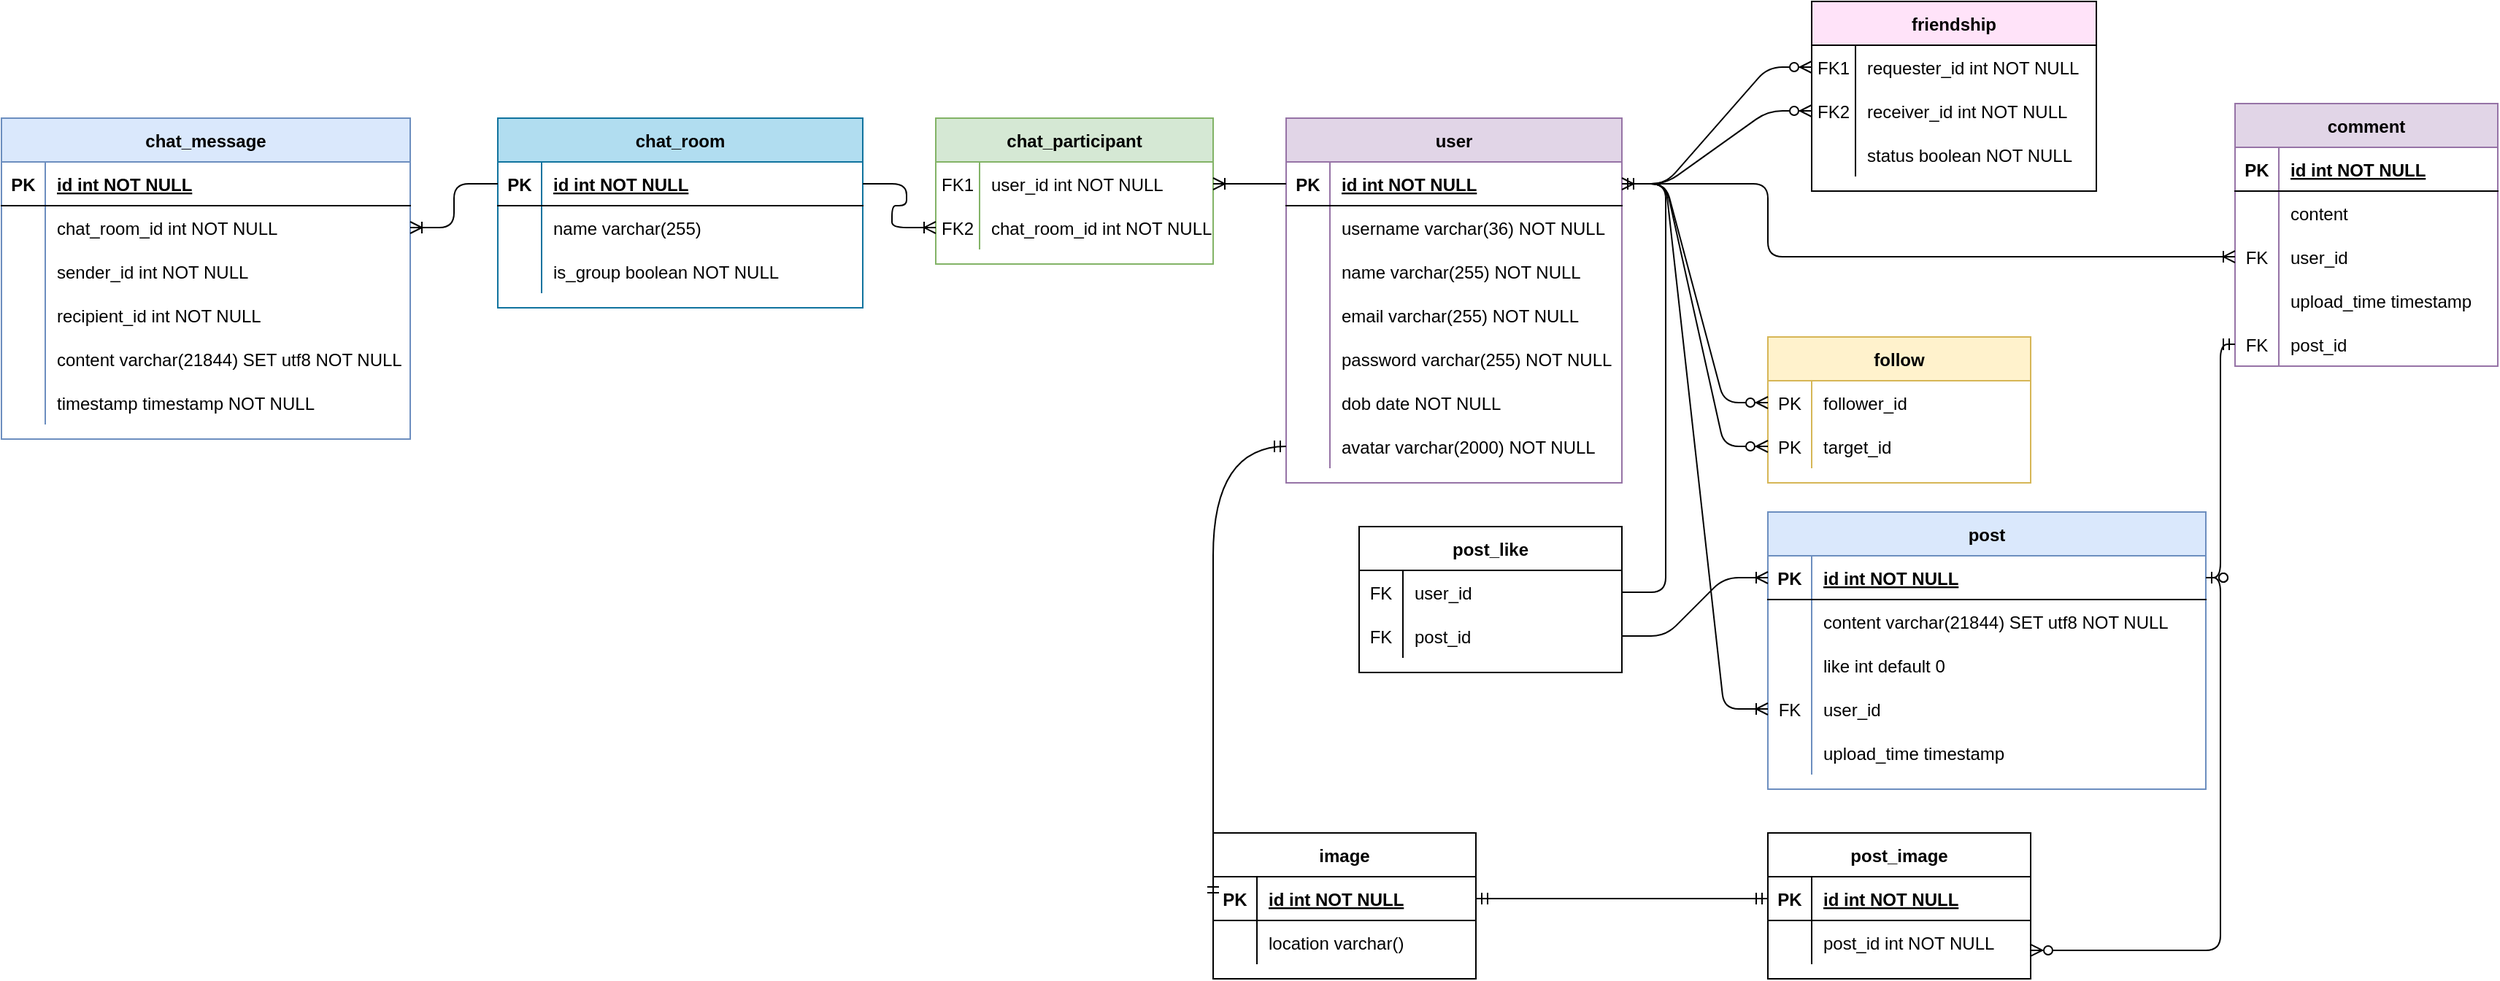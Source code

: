 <mxfile version="14.5.1" type="device"><diagram id="R2lEEEUBdFMjLlhIrx00" name="Page-1"><mxGraphModel dx="1551" dy="1151" grid="1" gridSize="10" guides="1" tooltips="1" connect="1" arrows="1" fold="1" page="1" pageScale="1" pageWidth="850" pageHeight="1100" background="#ffffff" math="0" shadow="0" extFonts="Permanent Marker^https://fonts.googleapis.com/css?family=Permanent+Marker"><root><mxCell id="0"/><mxCell id="1" parent="0"/><mxCell id="C-vyLk0tnHw3VtMMgP7b-2" value="chat_room" style="shape=table;startSize=30;container=1;collapsible=1;childLayout=tableLayout;fixedRows=1;rowLines=0;fontStyle=1;align=center;resizeLast=1;fillColor=#b1ddf0;strokeColor=#10739e;" parent="1" vertex="1"><mxGeometry x="440" y="120" width="250" height="130" as="geometry"/></mxCell><mxCell id="C-vyLk0tnHw3VtMMgP7b-3" value="" style="shape=partialRectangle;collapsible=0;dropTarget=0;pointerEvents=0;fillColor=none;points=[[0,0.5],[1,0.5]];portConstraint=eastwest;top=0;left=0;right=0;bottom=1;" parent="C-vyLk0tnHw3VtMMgP7b-2" vertex="1"><mxGeometry y="30" width="250" height="30" as="geometry"/></mxCell><mxCell id="C-vyLk0tnHw3VtMMgP7b-4" value="PK" style="shape=partialRectangle;overflow=hidden;connectable=0;fillColor=none;top=0;left=0;bottom=0;right=0;fontStyle=1;" parent="C-vyLk0tnHw3VtMMgP7b-3" vertex="1"><mxGeometry width="30" height="30" as="geometry"/></mxCell><mxCell id="C-vyLk0tnHw3VtMMgP7b-5" value="id int NOT NULL " style="shape=partialRectangle;overflow=hidden;connectable=0;fillColor=none;top=0;left=0;bottom=0;right=0;align=left;spacingLeft=6;fontStyle=5;" parent="C-vyLk0tnHw3VtMMgP7b-3" vertex="1"><mxGeometry x="30" width="220" height="30" as="geometry"/></mxCell><mxCell id="C-vyLk0tnHw3VtMMgP7b-6" value="" style="shape=partialRectangle;collapsible=0;dropTarget=0;pointerEvents=0;fillColor=none;points=[[0,0.5],[1,0.5]];portConstraint=eastwest;top=0;left=0;right=0;bottom=0;" parent="C-vyLk0tnHw3VtMMgP7b-2" vertex="1"><mxGeometry y="60" width="250" height="30" as="geometry"/></mxCell><mxCell id="C-vyLk0tnHw3VtMMgP7b-7" value="" style="shape=partialRectangle;overflow=hidden;connectable=0;fillColor=none;top=0;left=0;bottom=0;right=0;" parent="C-vyLk0tnHw3VtMMgP7b-6" vertex="1"><mxGeometry width="30" height="30" as="geometry"/></mxCell><mxCell id="C-vyLk0tnHw3VtMMgP7b-8" value="name varchar(255)" style="shape=partialRectangle;overflow=hidden;connectable=0;fillColor=none;top=0;left=0;bottom=0;right=0;align=left;spacingLeft=6;" parent="C-vyLk0tnHw3VtMMgP7b-6" vertex="1"><mxGeometry x="30" width="220" height="30" as="geometry"/></mxCell><mxCell id="C-vyLk0tnHw3VtMMgP7b-9" value="" style="shape=partialRectangle;collapsible=0;dropTarget=0;pointerEvents=0;fillColor=none;points=[[0,0.5],[1,0.5]];portConstraint=eastwest;top=0;left=0;right=0;bottom=0;" parent="C-vyLk0tnHw3VtMMgP7b-2" vertex="1"><mxGeometry y="90" width="250" height="30" as="geometry"/></mxCell><mxCell id="C-vyLk0tnHw3VtMMgP7b-10" value="" style="shape=partialRectangle;overflow=hidden;connectable=0;fillColor=none;top=0;left=0;bottom=0;right=0;" parent="C-vyLk0tnHw3VtMMgP7b-9" vertex="1"><mxGeometry width="30" height="30" as="geometry"/></mxCell><mxCell id="C-vyLk0tnHw3VtMMgP7b-11" value="is_group boolean NOT NULL" style="shape=partialRectangle;overflow=hidden;connectable=0;fillColor=none;top=0;left=0;bottom=0;right=0;align=left;spacingLeft=6;" parent="C-vyLk0tnHw3VtMMgP7b-9" vertex="1"><mxGeometry x="30" width="220" height="30" as="geometry"/></mxCell><mxCell id="C-vyLk0tnHw3VtMMgP7b-23" value="chat_message" style="shape=table;startSize=30;container=1;collapsible=1;childLayout=tableLayout;fixedRows=1;rowLines=0;fontStyle=1;align=center;resizeLast=1;fillColor=#dae8fc;strokeColor=#6c8ebf;" parent="1" vertex="1"><mxGeometry x="100" y="120" width="280" height="220" as="geometry"/></mxCell><mxCell id="C-vyLk0tnHw3VtMMgP7b-24" value="" style="shape=partialRectangle;collapsible=0;dropTarget=0;pointerEvents=0;fillColor=none;points=[[0,0.5],[1,0.5]];portConstraint=eastwest;top=0;left=0;right=0;bottom=1;" parent="C-vyLk0tnHw3VtMMgP7b-23" vertex="1"><mxGeometry y="30" width="280" height="30" as="geometry"/></mxCell><mxCell id="C-vyLk0tnHw3VtMMgP7b-25" value="PK" style="shape=partialRectangle;overflow=hidden;connectable=0;fillColor=none;top=0;left=0;bottom=0;right=0;fontStyle=1;" parent="C-vyLk0tnHw3VtMMgP7b-24" vertex="1"><mxGeometry width="30" height="30" as="geometry"/></mxCell><mxCell id="C-vyLk0tnHw3VtMMgP7b-26" value="id int NOT NULL " style="shape=partialRectangle;overflow=hidden;connectable=0;fillColor=none;top=0;left=0;bottom=0;right=0;align=left;spacingLeft=6;fontStyle=5;" parent="C-vyLk0tnHw3VtMMgP7b-24" vertex="1"><mxGeometry x="30" width="250" height="30" as="geometry"/></mxCell><mxCell id="C-vyLk0tnHw3VtMMgP7b-27" value="" style="shape=partialRectangle;collapsible=0;dropTarget=0;pointerEvents=0;fillColor=none;points=[[0,0.5],[1,0.5]];portConstraint=eastwest;top=0;left=0;right=0;bottom=0;" parent="C-vyLk0tnHw3VtMMgP7b-23" vertex="1"><mxGeometry y="60" width="280" height="30" as="geometry"/></mxCell><mxCell id="C-vyLk0tnHw3VtMMgP7b-28" value="" style="shape=partialRectangle;overflow=hidden;connectable=0;fillColor=none;top=0;left=0;bottom=0;right=0;" parent="C-vyLk0tnHw3VtMMgP7b-27" vertex="1"><mxGeometry width="30" height="30" as="geometry"/></mxCell><mxCell id="C-vyLk0tnHw3VtMMgP7b-29" value="chat_room_id int NOT NULL" style="shape=partialRectangle;overflow=hidden;connectable=0;fillColor=none;top=0;left=0;bottom=0;right=0;align=left;spacingLeft=6;" parent="C-vyLk0tnHw3VtMMgP7b-27" vertex="1"><mxGeometry x="30" width="250" height="30" as="geometry"/></mxCell><mxCell id="GnM3e8JWFjY0dVEwa9tI-35" value="" style="shape=partialRectangle;collapsible=0;dropTarget=0;pointerEvents=0;fillColor=none;points=[[0,0.5],[1,0.5]];portConstraint=eastwest;top=0;left=0;right=0;bottom=0;" parent="C-vyLk0tnHw3VtMMgP7b-23" vertex="1"><mxGeometry y="90" width="280" height="30" as="geometry"/></mxCell><mxCell id="GnM3e8JWFjY0dVEwa9tI-36" value="" style="shape=partialRectangle;overflow=hidden;connectable=0;fillColor=none;top=0;left=0;bottom=0;right=0;" parent="GnM3e8JWFjY0dVEwa9tI-35" vertex="1"><mxGeometry width="30" height="30" as="geometry"/></mxCell><mxCell id="GnM3e8JWFjY0dVEwa9tI-37" value="sender_id int NOT NULL" style="shape=partialRectangle;overflow=hidden;connectable=0;fillColor=none;top=0;left=0;bottom=0;right=0;align=left;spacingLeft=6;" parent="GnM3e8JWFjY0dVEwa9tI-35" vertex="1"><mxGeometry x="30" width="250" height="30" as="geometry"/></mxCell><mxCell id="GnM3e8JWFjY0dVEwa9tI-38" value="" style="shape=partialRectangle;collapsible=0;dropTarget=0;pointerEvents=0;fillColor=none;points=[[0,0.5],[1,0.5]];portConstraint=eastwest;top=0;left=0;right=0;bottom=0;" parent="C-vyLk0tnHw3VtMMgP7b-23" vertex="1"><mxGeometry y="120" width="280" height="30" as="geometry"/></mxCell><mxCell id="GnM3e8JWFjY0dVEwa9tI-39" value="" style="shape=partialRectangle;overflow=hidden;connectable=0;fillColor=none;top=0;left=0;bottom=0;right=0;" parent="GnM3e8JWFjY0dVEwa9tI-38" vertex="1"><mxGeometry width="30" height="30" as="geometry"/></mxCell><mxCell id="GnM3e8JWFjY0dVEwa9tI-40" value="recipient_id int NOT NULL" style="shape=partialRectangle;overflow=hidden;connectable=0;fillColor=none;top=0;left=0;bottom=0;right=0;align=left;spacingLeft=6;" parent="GnM3e8JWFjY0dVEwa9tI-38" vertex="1"><mxGeometry x="30" width="250" height="30" as="geometry"/></mxCell><mxCell id="GnM3e8JWFjY0dVEwa9tI-41" value="" style="shape=partialRectangle;collapsible=0;dropTarget=0;pointerEvents=0;fillColor=none;points=[[0,0.5],[1,0.5]];portConstraint=eastwest;top=0;left=0;right=0;bottom=0;" parent="C-vyLk0tnHw3VtMMgP7b-23" vertex="1"><mxGeometry y="150" width="280" height="30" as="geometry"/></mxCell><mxCell id="GnM3e8JWFjY0dVEwa9tI-42" value="" style="shape=partialRectangle;overflow=hidden;connectable=0;fillColor=none;top=0;left=0;bottom=0;right=0;" parent="GnM3e8JWFjY0dVEwa9tI-41" vertex="1"><mxGeometry width="30" height="30" as="geometry"/></mxCell><mxCell id="GnM3e8JWFjY0dVEwa9tI-43" value="content varchar(21844) SET utf8 NOT NULL" style="shape=partialRectangle;overflow=hidden;connectable=0;fillColor=none;top=0;left=0;bottom=0;right=0;align=left;spacingLeft=6;" parent="GnM3e8JWFjY0dVEwa9tI-41" vertex="1"><mxGeometry x="30" width="250" height="30" as="geometry"/></mxCell><mxCell id="GnM3e8JWFjY0dVEwa9tI-44" value="" style="shape=partialRectangle;collapsible=0;dropTarget=0;pointerEvents=0;fillColor=none;points=[[0,0.5],[1,0.5]];portConstraint=eastwest;top=0;left=0;right=0;bottom=0;" parent="C-vyLk0tnHw3VtMMgP7b-23" vertex="1"><mxGeometry y="180" width="280" height="30" as="geometry"/></mxCell><mxCell id="GnM3e8JWFjY0dVEwa9tI-45" value="" style="shape=partialRectangle;overflow=hidden;connectable=0;fillColor=none;top=0;left=0;bottom=0;right=0;" parent="GnM3e8JWFjY0dVEwa9tI-44" vertex="1"><mxGeometry width="30" height="30" as="geometry"/></mxCell><mxCell id="GnM3e8JWFjY0dVEwa9tI-46" value="timestamp timestamp NOT NULL" style="shape=partialRectangle;overflow=hidden;connectable=0;fillColor=none;top=0;left=0;bottom=0;right=0;align=left;spacingLeft=6;" parent="GnM3e8JWFjY0dVEwa9tI-44" vertex="1"><mxGeometry x="30" width="250" height="30" as="geometry"/></mxCell><mxCell id="GnM3e8JWFjY0dVEwa9tI-47" value="chat_participant" style="shape=table;startSize=30;container=1;collapsible=1;childLayout=tableLayout;fixedRows=1;rowLines=0;fontStyle=1;align=center;resizeLast=1;fillColor=#d5e8d4;strokeColor=#82b366;" parent="1" vertex="1"><mxGeometry x="740" y="120" width="190" height="100" as="geometry"/></mxCell><mxCell id="GnM3e8JWFjY0dVEwa9tI-54" value="" style="shape=partialRectangle;collapsible=0;dropTarget=0;pointerEvents=0;fillColor=none;top=0;left=0;bottom=0;right=0;points=[[0,0.5],[1,0.5]];portConstraint=eastwest;" parent="GnM3e8JWFjY0dVEwa9tI-47" vertex="1"><mxGeometry y="30" width="190" height="30" as="geometry"/></mxCell><mxCell id="GnM3e8JWFjY0dVEwa9tI-55" value="FK1" style="shape=partialRectangle;connectable=0;fillColor=none;top=0;left=0;bottom=0;right=0;editable=1;overflow=hidden;" parent="GnM3e8JWFjY0dVEwa9tI-54" vertex="1"><mxGeometry width="30" height="30" as="geometry"/></mxCell><mxCell id="GnM3e8JWFjY0dVEwa9tI-56" value="user_id int NOT NULL" style="shape=partialRectangle;connectable=0;fillColor=none;top=0;left=0;bottom=0;right=0;align=left;spacingLeft=6;overflow=hidden;" parent="GnM3e8JWFjY0dVEwa9tI-54" vertex="1"><mxGeometry x="30" width="160" height="30" as="geometry"/></mxCell><mxCell id="GnM3e8JWFjY0dVEwa9tI-57" value="" style="shape=partialRectangle;collapsible=0;dropTarget=0;pointerEvents=0;fillColor=none;top=0;left=0;bottom=0;right=0;points=[[0,0.5],[1,0.5]];portConstraint=eastwest;" parent="GnM3e8JWFjY0dVEwa9tI-47" vertex="1"><mxGeometry y="60" width="190" height="30" as="geometry"/></mxCell><mxCell id="GnM3e8JWFjY0dVEwa9tI-58" value="FK2" style="shape=partialRectangle;connectable=0;fillColor=none;top=0;left=0;bottom=0;right=0;editable=1;overflow=hidden;" parent="GnM3e8JWFjY0dVEwa9tI-57" vertex="1"><mxGeometry width="30" height="30" as="geometry"/></mxCell><mxCell id="GnM3e8JWFjY0dVEwa9tI-59" value="chat_room_id int NOT NULL" style="shape=partialRectangle;connectable=0;fillColor=none;top=0;left=0;bottom=0;right=0;align=left;spacingLeft=6;overflow=hidden;" parent="GnM3e8JWFjY0dVEwa9tI-57" vertex="1"><mxGeometry x="30" width="160" height="30" as="geometry"/></mxCell><mxCell id="GnM3e8JWFjY0dVEwa9tI-60" value="user" style="shape=table;startSize=30;container=1;collapsible=1;childLayout=tableLayout;fixedRows=1;rowLines=0;fontStyle=1;align=center;resizeLast=1;fillColor=#e1d5e7;strokeColor=#9673a6;" parent="1" vertex="1"><mxGeometry x="980" y="120" width="230" height="250" as="geometry"/></mxCell><mxCell id="GnM3e8JWFjY0dVEwa9tI-61" value="" style="shape=partialRectangle;collapsible=0;dropTarget=0;pointerEvents=0;fillColor=none;top=0;left=0;bottom=1;right=0;points=[[0,0.5],[1,0.5]];portConstraint=eastwest;" parent="GnM3e8JWFjY0dVEwa9tI-60" vertex="1"><mxGeometry y="30" width="230" height="30" as="geometry"/></mxCell><mxCell id="GnM3e8JWFjY0dVEwa9tI-62" value="PK" style="shape=partialRectangle;connectable=0;fillColor=none;top=0;left=0;bottom=0;right=0;fontStyle=1;overflow=hidden;" parent="GnM3e8JWFjY0dVEwa9tI-61" vertex="1"><mxGeometry width="30" height="30" as="geometry"/></mxCell><mxCell id="GnM3e8JWFjY0dVEwa9tI-63" value="id int NOT NULL" style="shape=partialRectangle;connectable=0;fillColor=none;top=0;left=0;bottom=0;right=0;align=left;spacingLeft=6;fontStyle=5;overflow=hidden;" parent="GnM3e8JWFjY0dVEwa9tI-61" vertex="1"><mxGeometry x="30" width="200" height="30" as="geometry"/></mxCell><mxCell id="GnM3e8JWFjY0dVEwa9tI-64" value="" style="shape=partialRectangle;collapsible=0;dropTarget=0;pointerEvents=0;fillColor=none;top=0;left=0;bottom=0;right=0;points=[[0,0.5],[1,0.5]];portConstraint=eastwest;" parent="GnM3e8JWFjY0dVEwa9tI-60" vertex="1"><mxGeometry y="60" width="230" height="30" as="geometry"/></mxCell><mxCell id="GnM3e8JWFjY0dVEwa9tI-65" value="" style="shape=partialRectangle;connectable=0;fillColor=none;top=0;left=0;bottom=0;right=0;editable=1;overflow=hidden;" parent="GnM3e8JWFjY0dVEwa9tI-64" vertex="1"><mxGeometry width="30" height="30" as="geometry"/></mxCell><mxCell id="GnM3e8JWFjY0dVEwa9tI-66" value="username varchar(36) NOT NULL" style="shape=partialRectangle;connectable=0;fillColor=none;top=0;left=0;bottom=0;right=0;align=left;spacingLeft=6;overflow=hidden;" parent="GnM3e8JWFjY0dVEwa9tI-64" vertex="1"><mxGeometry x="30" width="200" height="30" as="geometry"/></mxCell><mxCell id="GnM3e8JWFjY0dVEwa9tI-67" value="" style="shape=partialRectangle;collapsible=0;dropTarget=0;pointerEvents=0;fillColor=none;top=0;left=0;bottom=0;right=0;points=[[0,0.5],[1,0.5]];portConstraint=eastwest;" parent="GnM3e8JWFjY0dVEwa9tI-60" vertex="1"><mxGeometry y="90" width="230" height="30" as="geometry"/></mxCell><mxCell id="GnM3e8JWFjY0dVEwa9tI-68" value="" style="shape=partialRectangle;connectable=0;fillColor=none;top=0;left=0;bottom=0;right=0;editable=1;overflow=hidden;" parent="GnM3e8JWFjY0dVEwa9tI-67" vertex="1"><mxGeometry width="30" height="30" as="geometry"/></mxCell><mxCell id="GnM3e8JWFjY0dVEwa9tI-69" value="name varchar(255) NOT NULL" style="shape=partialRectangle;connectable=0;fillColor=none;top=0;left=0;bottom=0;right=0;align=left;spacingLeft=6;overflow=hidden;" parent="GnM3e8JWFjY0dVEwa9tI-67" vertex="1"><mxGeometry x="30" width="200" height="30" as="geometry"/></mxCell><mxCell id="GnM3e8JWFjY0dVEwa9tI-70" value="" style="shape=partialRectangle;collapsible=0;dropTarget=0;pointerEvents=0;fillColor=none;top=0;left=0;bottom=0;right=0;points=[[0,0.5],[1,0.5]];portConstraint=eastwest;" parent="GnM3e8JWFjY0dVEwa9tI-60" vertex="1"><mxGeometry y="120" width="230" height="30" as="geometry"/></mxCell><mxCell id="GnM3e8JWFjY0dVEwa9tI-71" value="" style="shape=partialRectangle;connectable=0;fillColor=none;top=0;left=0;bottom=0;right=0;editable=1;overflow=hidden;" parent="GnM3e8JWFjY0dVEwa9tI-70" vertex="1"><mxGeometry width="30" height="30" as="geometry"/></mxCell><mxCell id="GnM3e8JWFjY0dVEwa9tI-72" value="email varchar(255) NOT NULL" style="shape=partialRectangle;connectable=0;fillColor=none;top=0;left=0;bottom=0;right=0;align=left;spacingLeft=6;overflow=hidden;" parent="GnM3e8JWFjY0dVEwa9tI-70" vertex="1"><mxGeometry x="30" width="200" height="30" as="geometry"/></mxCell><mxCell id="GnM3e8JWFjY0dVEwa9tI-76" value="" style="shape=partialRectangle;collapsible=0;dropTarget=0;pointerEvents=0;fillColor=none;top=0;left=0;bottom=0;right=0;points=[[0,0.5],[1,0.5]];portConstraint=eastwest;" parent="GnM3e8JWFjY0dVEwa9tI-60" vertex="1"><mxGeometry y="150" width="230" height="30" as="geometry"/></mxCell><mxCell id="GnM3e8JWFjY0dVEwa9tI-77" value="" style="shape=partialRectangle;connectable=0;fillColor=none;top=0;left=0;bottom=0;right=0;editable=1;overflow=hidden;" parent="GnM3e8JWFjY0dVEwa9tI-76" vertex="1"><mxGeometry width="30" height="30" as="geometry"/></mxCell><mxCell id="GnM3e8JWFjY0dVEwa9tI-78" value="password varchar(255) NOT NULL" style="shape=partialRectangle;connectable=0;fillColor=none;top=0;left=0;bottom=0;right=0;align=left;spacingLeft=6;overflow=hidden;" parent="GnM3e8JWFjY0dVEwa9tI-76" vertex="1"><mxGeometry x="30" width="200" height="30" as="geometry"/></mxCell><mxCell id="GnM3e8JWFjY0dVEwa9tI-79" value="" style="shape=partialRectangle;collapsible=0;dropTarget=0;pointerEvents=0;fillColor=none;top=0;left=0;bottom=0;right=0;points=[[0,0.5],[1,0.5]];portConstraint=eastwest;" parent="GnM3e8JWFjY0dVEwa9tI-60" vertex="1"><mxGeometry y="180" width="230" height="30" as="geometry"/></mxCell><mxCell id="GnM3e8JWFjY0dVEwa9tI-80" value="" style="shape=partialRectangle;connectable=0;fillColor=none;top=0;left=0;bottom=0;right=0;editable=1;overflow=hidden;" parent="GnM3e8JWFjY0dVEwa9tI-79" vertex="1"><mxGeometry width="30" height="30" as="geometry"/></mxCell><mxCell id="GnM3e8JWFjY0dVEwa9tI-81" value="dob date NOT NULL" style="shape=partialRectangle;connectable=0;fillColor=none;top=0;left=0;bottom=0;right=0;align=left;spacingLeft=6;overflow=hidden;" parent="GnM3e8JWFjY0dVEwa9tI-79" vertex="1"><mxGeometry x="30" width="200" height="30" as="geometry"/></mxCell><mxCell id="GnM3e8JWFjY0dVEwa9tI-82" value="" style="shape=partialRectangle;collapsible=0;dropTarget=0;pointerEvents=0;fillColor=none;top=0;left=0;bottom=0;right=0;points=[[0,0.5],[1,0.5]];portConstraint=eastwest;" parent="GnM3e8JWFjY0dVEwa9tI-60" vertex="1"><mxGeometry y="210" width="230" height="30" as="geometry"/></mxCell><mxCell id="GnM3e8JWFjY0dVEwa9tI-83" value="" style="shape=partialRectangle;connectable=0;fillColor=none;top=0;left=0;bottom=0;right=0;editable=1;overflow=hidden;" parent="GnM3e8JWFjY0dVEwa9tI-82" vertex="1"><mxGeometry width="30" height="30" as="geometry"/></mxCell><mxCell id="GnM3e8JWFjY0dVEwa9tI-84" value="avatar varchar(2000) NOT NULL" style="shape=partialRectangle;connectable=0;fillColor=none;top=0;left=0;bottom=0;right=0;align=left;spacingLeft=6;overflow=hidden;" parent="GnM3e8JWFjY0dVEwa9tI-82" vertex="1"><mxGeometry x="30" width="200" height="30" as="geometry"/></mxCell><mxCell id="GnM3e8JWFjY0dVEwa9tI-73" value="" style="edgeStyle=entityRelationEdgeStyle;fontSize=12;html=1;endArrow=ERoneToMany;entryX=0;entryY=0.5;entryDx=0;entryDy=0;exitX=1;exitY=0.5;exitDx=0;exitDy=0;" parent="1" source="C-vyLk0tnHw3VtMMgP7b-3" target="GnM3e8JWFjY0dVEwa9tI-57" edge="1"><mxGeometry width="100" height="100" relative="1" as="geometry"><mxPoint x="540" y="460" as="sourcePoint"/><mxPoint x="640" y="360" as="targetPoint"/></mxGeometry></mxCell><mxCell id="GnM3e8JWFjY0dVEwa9tI-74" value="" style="edgeStyle=entityRelationEdgeStyle;fontSize=12;html=1;endArrow=ERoneToMany;entryX=1;entryY=0.5;entryDx=0;entryDy=0;exitX=0;exitY=0.5;exitDx=0;exitDy=0;" parent="1" source="GnM3e8JWFjY0dVEwa9tI-61" target="GnM3e8JWFjY0dVEwa9tI-54" edge="1"><mxGeometry width="100" height="100" relative="1" as="geometry"><mxPoint x="770" y="470" as="sourcePoint"/><mxPoint x="870" y="370" as="targetPoint"/></mxGeometry></mxCell><mxCell id="GnM3e8JWFjY0dVEwa9tI-75" value="" style="edgeStyle=entityRelationEdgeStyle;fontSize=12;html=1;endArrow=ERoneToMany;entryX=1;entryY=0.5;entryDx=0;entryDy=0;exitX=0;exitY=0.5;exitDx=0;exitDy=0;" parent="1" source="C-vyLk0tnHw3VtMMgP7b-3" target="C-vyLk0tnHw3VtMMgP7b-27" edge="1"><mxGeometry width="100" height="100" relative="1" as="geometry"><mxPoint x="540" y="460" as="sourcePoint"/><mxPoint x="450" y="310" as="targetPoint"/></mxGeometry></mxCell><mxCell id="GnM3e8JWFjY0dVEwa9tI-85" value="friendship" style="shape=table;startSize=30;container=1;collapsible=1;childLayout=tableLayout;fixedRows=1;rowLines=0;fontStyle=1;align=center;resizeLast=1;fillColor=#FFE3F9;" parent="1" vertex="1"><mxGeometry x="1340" y="40" width="195" height="130" as="geometry"/></mxCell><mxCell id="GnM3e8JWFjY0dVEwa9tI-89" value="" style="shape=partialRectangle;collapsible=0;dropTarget=0;pointerEvents=0;fillColor=none;top=0;left=0;bottom=0;right=0;points=[[0,0.5],[1,0.5]];portConstraint=eastwest;" parent="GnM3e8JWFjY0dVEwa9tI-85" vertex="1"><mxGeometry y="30" width="195" height="30" as="geometry"/></mxCell><mxCell id="GnM3e8JWFjY0dVEwa9tI-90" value="FK1" style="shape=partialRectangle;connectable=0;fillColor=none;top=0;left=0;bottom=0;right=0;editable=1;overflow=hidden;" parent="GnM3e8JWFjY0dVEwa9tI-89" vertex="1"><mxGeometry width="30" height="30" as="geometry"/></mxCell><mxCell id="GnM3e8JWFjY0dVEwa9tI-91" value="requester_id int NOT NULL" style="shape=partialRectangle;connectable=0;fillColor=none;top=0;left=0;bottom=0;right=0;align=left;spacingLeft=6;overflow=hidden;" parent="GnM3e8JWFjY0dVEwa9tI-89" vertex="1"><mxGeometry x="30" width="165" height="30" as="geometry"/></mxCell><mxCell id="GnM3e8JWFjY0dVEwa9tI-92" value="" style="shape=partialRectangle;collapsible=0;dropTarget=0;pointerEvents=0;fillColor=none;top=0;left=0;bottom=0;right=0;points=[[0,0.5],[1,0.5]];portConstraint=eastwest;" parent="GnM3e8JWFjY0dVEwa9tI-85" vertex="1"><mxGeometry y="60" width="195" height="30" as="geometry"/></mxCell><mxCell id="GnM3e8JWFjY0dVEwa9tI-93" value="FK2" style="shape=partialRectangle;connectable=0;fillColor=none;top=0;left=0;bottom=0;right=0;editable=1;overflow=hidden;" parent="GnM3e8JWFjY0dVEwa9tI-92" vertex="1"><mxGeometry width="30" height="30" as="geometry"/></mxCell><mxCell id="GnM3e8JWFjY0dVEwa9tI-94" value="receiver_id int NOT NULL" style="shape=partialRectangle;connectable=0;fillColor=none;top=0;left=0;bottom=0;right=0;align=left;spacingLeft=6;overflow=hidden;" parent="GnM3e8JWFjY0dVEwa9tI-92" vertex="1"><mxGeometry x="30" width="165" height="30" as="geometry"/></mxCell><mxCell id="GnM3e8JWFjY0dVEwa9tI-95" value="" style="shape=partialRectangle;collapsible=0;dropTarget=0;pointerEvents=0;fillColor=none;top=0;left=0;bottom=0;right=0;points=[[0,0.5],[1,0.5]];portConstraint=eastwest;" parent="GnM3e8JWFjY0dVEwa9tI-85" vertex="1"><mxGeometry y="90" width="195" height="30" as="geometry"/></mxCell><mxCell id="GnM3e8JWFjY0dVEwa9tI-96" value="" style="shape=partialRectangle;connectable=0;fillColor=none;top=0;left=0;bottom=0;right=0;editable=1;overflow=hidden;" parent="GnM3e8JWFjY0dVEwa9tI-95" vertex="1"><mxGeometry width="30" height="30" as="geometry"/></mxCell><mxCell id="GnM3e8JWFjY0dVEwa9tI-97" value="status boolean NOT NULL" style="shape=partialRectangle;connectable=0;fillColor=none;top=0;left=0;bottom=0;right=0;align=left;spacingLeft=6;overflow=hidden;" parent="GnM3e8JWFjY0dVEwa9tI-95" vertex="1"><mxGeometry x="30" width="165" height="30" as="geometry"/></mxCell><mxCell id="GnM3e8JWFjY0dVEwa9tI-98" value="" style="edgeStyle=entityRelationEdgeStyle;fontSize=12;html=1;endArrow=ERzeroToMany;startArrow=ERmandOne;exitX=1;exitY=0.5;exitDx=0;exitDy=0;entryX=0;entryY=0.5;entryDx=0;entryDy=0;" parent="1" source="GnM3e8JWFjY0dVEwa9tI-61" target="GnM3e8JWFjY0dVEwa9tI-89" edge="1"><mxGeometry width="100" height="100" relative="1" as="geometry"><mxPoint x="930" y="460" as="sourcePoint"/><mxPoint x="1030" y="360" as="targetPoint"/></mxGeometry></mxCell><mxCell id="GnM3e8JWFjY0dVEwa9tI-99" value="" style="edgeStyle=entityRelationEdgeStyle;fontSize=12;html=1;endArrow=ERzeroToMany;startArrow=ERmandOne;exitX=1;exitY=0.5;exitDx=0;exitDy=0;entryX=0;entryY=0.5;entryDx=0;entryDy=0;" parent="1" source="GnM3e8JWFjY0dVEwa9tI-61" target="GnM3e8JWFjY0dVEwa9tI-92" edge="1"><mxGeometry width="100" height="100" relative="1" as="geometry"><mxPoint x="1240" y="175" as="sourcePoint"/><mxPoint x="1330" y="175" as="targetPoint"/></mxGeometry></mxCell><mxCell id="GnM3e8JWFjY0dVEwa9tI-100" value="post" style="shape=table;startSize=30;container=1;collapsible=1;childLayout=tableLayout;fixedRows=1;rowLines=0;fontStyle=1;align=center;resizeLast=1;fillColor=#dae8fc;strokeColor=#6c8ebf;" parent="1" vertex="1"><mxGeometry x="1310" y="390" width="300" height="190" as="geometry"/></mxCell><mxCell id="GnM3e8JWFjY0dVEwa9tI-101" value="" style="shape=partialRectangle;collapsible=0;dropTarget=0;pointerEvents=0;fillColor=none;top=0;left=0;bottom=1;right=0;points=[[0,0.5],[1,0.5]];portConstraint=eastwest;" parent="GnM3e8JWFjY0dVEwa9tI-100" vertex="1"><mxGeometry y="30" width="300" height="30" as="geometry"/></mxCell><mxCell id="GnM3e8JWFjY0dVEwa9tI-102" value="PK" style="shape=partialRectangle;connectable=0;fillColor=none;top=0;left=0;bottom=0;right=0;fontStyle=1;overflow=hidden;" parent="GnM3e8JWFjY0dVEwa9tI-101" vertex="1"><mxGeometry width="30" height="30" as="geometry"/></mxCell><mxCell id="GnM3e8JWFjY0dVEwa9tI-103" value="id int NOT NULL" style="shape=partialRectangle;connectable=0;fillColor=none;top=0;left=0;bottom=0;right=0;align=left;spacingLeft=6;fontStyle=5;overflow=hidden;" parent="GnM3e8JWFjY0dVEwa9tI-101" vertex="1"><mxGeometry x="30" width="270" height="30" as="geometry"/></mxCell><mxCell id="GnM3e8JWFjY0dVEwa9tI-104" value="" style="shape=partialRectangle;collapsible=0;dropTarget=0;pointerEvents=0;fillColor=none;top=0;left=0;bottom=0;right=0;points=[[0,0.5],[1,0.5]];portConstraint=eastwest;" parent="GnM3e8JWFjY0dVEwa9tI-100" vertex="1"><mxGeometry y="60" width="300" height="30" as="geometry"/></mxCell><mxCell id="GnM3e8JWFjY0dVEwa9tI-105" value="" style="shape=partialRectangle;connectable=0;fillColor=none;top=0;left=0;bottom=0;right=0;editable=1;overflow=hidden;" parent="GnM3e8JWFjY0dVEwa9tI-104" vertex="1"><mxGeometry width="30" height="30" as="geometry"/></mxCell><mxCell id="GnM3e8JWFjY0dVEwa9tI-106" value="content varchar(21844) SET utf8 NOT NULL" style="shape=partialRectangle;connectable=0;fillColor=none;top=0;left=0;bottom=0;right=0;align=left;spacingLeft=6;overflow=hidden;" parent="GnM3e8JWFjY0dVEwa9tI-104" vertex="1"><mxGeometry x="30" width="270" height="30" as="geometry"/></mxCell><mxCell id="GnM3e8JWFjY0dVEwa9tI-107" value="" style="shape=partialRectangle;collapsible=0;dropTarget=0;pointerEvents=0;fillColor=none;top=0;left=0;bottom=0;right=0;points=[[0,0.5],[1,0.5]];portConstraint=eastwest;" parent="GnM3e8JWFjY0dVEwa9tI-100" vertex="1"><mxGeometry y="90" width="300" height="30" as="geometry"/></mxCell><mxCell id="GnM3e8JWFjY0dVEwa9tI-108" value="" style="shape=partialRectangle;connectable=0;fillColor=none;top=0;left=0;bottom=0;right=0;editable=1;overflow=hidden;" parent="GnM3e8JWFjY0dVEwa9tI-107" vertex="1"><mxGeometry width="30" height="30" as="geometry"/></mxCell><mxCell id="GnM3e8JWFjY0dVEwa9tI-109" value="like int default 0" style="shape=partialRectangle;connectable=0;fillColor=none;top=0;left=0;bottom=0;right=0;align=left;spacingLeft=6;overflow=hidden;" parent="GnM3e8JWFjY0dVEwa9tI-107" vertex="1"><mxGeometry x="30" width="270" height="30" as="geometry"/></mxCell><mxCell id="GnM3e8JWFjY0dVEwa9tI-110" value="" style="shape=partialRectangle;collapsible=0;dropTarget=0;pointerEvents=0;fillColor=none;top=0;left=0;bottom=0;right=0;points=[[0,0.5],[1,0.5]];portConstraint=eastwest;" parent="GnM3e8JWFjY0dVEwa9tI-100" vertex="1"><mxGeometry y="120" width="300" height="30" as="geometry"/></mxCell><mxCell id="GnM3e8JWFjY0dVEwa9tI-111" value="FK" style="shape=partialRectangle;connectable=0;fillColor=none;top=0;left=0;bottom=0;right=0;editable=1;overflow=hidden;" parent="GnM3e8JWFjY0dVEwa9tI-110" vertex="1"><mxGeometry width="30" height="30" as="geometry"/></mxCell><mxCell id="GnM3e8JWFjY0dVEwa9tI-112" value="user_id" style="shape=partialRectangle;connectable=0;fillColor=none;top=0;left=0;bottom=0;right=0;align=left;spacingLeft=6;overflow=hidden;" parent="GnM3e8JWFjY0dVEwa9tI-110" vertex="1"><mxGeometry x="30" width="270" height="30" as="geometry"/></mxCell><mxCell id="GnM3e8JWFjY0dVEwa9tI-113" value="" style="shape=partialRectangle;collapsible=0;dropTarget=0;pointerEvents=0;fillColor=none;top=0;left=0;bottom=0;right=0;points=[[0,0.5],[1,0.5]];portConstraint=eastwest;" parent="GnM3e8JWFjY0dVEwa9tI-100" vertex="1"><mxGeometry y="150" width="300" height="30" as="geometry"/></mxCell><mxCell id="GnM3e8JWFjY0dVEwa9tI-114" value="" style="shape=partialRectangle;connectable=0;fillColor=none;top=0;left=0;bottom=0;right=0;editable=1;overflow=hidden;" parent="GnM3e8JWFjY0dVEwa9tI-113" vertex="1"><mxGeometry width="30" height="30" as="geometry"/></mxCell><mxCell id="GnM3e8JWFjY0dVEwa9tI-115" value="upload_time timestamp" style="shape=partialRectangle;connectable=0;fillColor=none;top=0;left=0;bottom=0;right=0;align=left;spacingLeft=6;overflow=hidden;" parent="GnM3e8JWFjY0dVEwa9tI-113" vertex="1"><mxGeometry x="30" width="270" height="30" as="geometry"/></mxCell><mxCell id="GnM3e8JWFjY0dVEwa9tI-116" value="" style="edgeStyle=entityRelationEdgeStyle;fontSize=12;html=1;endArrow=ERoneToMany;entryX=0;entryY=0.5;entryDx=0;entryDy=0;exitX=1;exitY=0.5;exitDx=0;exitDy=0;" parent="1" source="GnM3e8JWFjY0dVEwa9tI-61" target="GnM3e8JWFjY0dVEwa9tI-110" edge="1"><mxGeometry width="100" height="100" relative="1" as="geometry"><mxPoint x="1180" y="540" as="sourcePoint"/><mxPoint x="1280" y="350" as="targetPoint"/></mxGeometry></mxCell><mxCell id="EJQp_yImW4OsbXq6M1MY-1" value="follow" style="shape=table;startSize=30;container=1;collapsible=1;childLayout=tableLayout;fixedRows=1;rowLines=0;fontStyle=1;align=center;resizeLast=1;fillColor=#fff2cc;strokeColor=#d6b656;" parent="1" vertex="1"><mxGeometry x="1310" y="270" width="180" height="100" as="geometry"/></mxCell><mxCell id="EJQp_yImW4OsbXq6M1MY-5" value="" style="shape=partialRectangle;collapsible=0;dropTarget=0;pointerEvents=0;fillColor=none;top=0;left=0;bottom=0;right=0;points=[[0,0.5],[1,0.5]];portConstraint=eastwest;" parent="EJQp_yImW4OsbXq6M1MY-1" vertex="1"><mxGeometry y="30" width="180" height="30" as="geometry"/></mxCell><mxCell id="EJQp_yImW4OsbXq6M1MY-6" value="PK" style="shape=partialRectangle;connectable=0;fillColor=none;top=0;left=0;bottom=0;right=0;editable=1;overflow=hidden;" parent="EJQp_yImW4OsbXq6M1MY-5" vertex="1"><mxGeometry width="30" height="30" as="geometry"/></mxCell><mxCell id="EJQp_yImW4OsbXq6M1MY-7" value="follower_id" style="shape=partialRectangle;connectable=0;fillColor=none;top=0;left=0;bottom=0;right=0;align=left;spacingLeft=6;overflow=hidden;" parent="EJQp_yImW4OsbXq6M1MY-5" vertex="1"><mxGeometry x="30" width="150" height="30" as="geometry"/></mxCell><mxCell id="EJQp_yImW4OsbXq6M1MY-8" value="" style="shape=partialRectangle;collapsible=0;dropTarget=0;pointerEvents=0;fillColor=none;top=0;left=0;bottom=0;right=0;points=[[0,0.5],[1,0.5]];portConstraint=eastwest;" parent="EJQp_yImW4OsbXq6M1MY-1" vertex="1"><mxGeometry y="60" width="180" height="30" as="geometry"/></mxCell><mxCell id="EJQp_yImW4OsbXq6M1MY-9" value="PK" style="shape=partialRectangle;connectable=0;fillColor=none;top=0;left=0;bottom=0;right=0;editable=1;overflow=hidden;" parent="EJQp_yImW4OsbXq6M1MY-8" vertex="1"><mxGeometry width="30" height="30" as="geometry"/></mxCell><mxCell id="EJQp_yImW4OsbXq6M1MY-10" value="target_id" style="shape=partialRectangle;connectable=0;fillColor=none;top=0;left=0;bottom=0;right=0;align=left;spacingLeft=6;overflow=hidden;" parent="EJQp_yImW4OsbXq6M1MY-8" vertex="1"><mxGeometry x="30" width="150" height="30" as="geometry"/></mxCell><mxCell id="kd9Tm12rCJ6_CZlmImA1-1" value="" style="edgeStyle=entityRelationEdgeStyle;fontSize=12;html=1;endArrow=ERzeroToMany;startArrow=ERmandOne;exitX=1;exitY=0.5;exitDx=0;exitDy=0;entryX=0;entryY=0.5;entryDx=0;entryDy=0;" parent="1" source="GnM3e8JWFjY0dVEwa9tI-61" target="EJQp_yImW4OsbXq6M1MY-5" edge="1"><mxGeometry width="100" height="100" relative="1" as="geometry"><mxPoint x="1080" y="590" as="sourcePoint"/><mxPoint x="1180" y="490" as="targetPoint"/></mxGeometry></mxCell><mxCell id="kd9Tm12rCJ6_CZlmImA1-2" value="" style="edgeStyle=entityRelationEdgeStyle;fontSize=12;html=1;endArrow=ERzeroToMany;startArrow=ERmandOne;exitX=1;exitY=0.5;exitDx=0;exitDy=0;entryX=0;entryY=0.5;entryDx=0;entryDy=0;" parent="1" source="GnM3e8JWFjY0dVEwa9tI-61" target="EJQp_yImW4OsbXq6M1MY-8" edge="1"><mxGeometry width="100" height="100" relative="1" as="geometry"><mxPoint x="1220" y="175" as="sourcePoint"/><mxPoint x="1320" y="325" as="targetPoint"/></mxGeometry></mxCell><mxCell id="yBaDVQD8msdPJ3Qh7TQ9-1" value="post_image" style="shape=table;startSize=30;container=1;collapsible=1;childLayout=tableLayout;fixedRows=1;rowLines=0;fontStyle=1;align=center;resizeLast=1;" parent="1" vertex="1"><mxGeometry x="1310" y="610" width="180" height="100" as="geometry"/></mxCell><mxCell id="yBaDVQD8msdPJ3Qh7TQ9-2" value="" style="shape=partialRectangle;collapsible=0;dropTarget=0;pointerEvents=0;fillColor=none;top=0;left=0;bottom=1;right=0;points=[[0,0.5],[1,0.5]];portConstraint=eastwest;" parent="yBaDVQD8msdPJ3Qh7TQ9-1" vertex="1"><mxGeometry y="30" width="180" height="30" as="geometry"/></mxCell><mxCell id="yBaDVQD8msdPJ3Qh7TQ9-3" value="PK" style="shape=partialRectangle;connectable=0;fillColor=none;top=0;left=0;bottom=0;right=0;fontStyle=1;overflow=hidden;" parent="yBaDVQD8msdPJ3Qh7TQ9-2" vertex="1"><mxGeometry width="30" height="30" as="geometry"/></mxCell><mxCell id="yBaDVQD8msdPJ3Qh7TQ9-4" value="id int NOT NULL" style="shape=partialRectangle;connectable=0;fillColor=none;top=0;left=0;bottom=0;right=0;align=left;spacingLeft=6;fontStyle=5;overflow=hidden;" parent="yBaDVQD8msdPJ3Qh7TQ9-2" vertex="1"><mxGeometry x="30" width="150" height="30" as="geometry"/></mxCell><mxCell id="yBaDVQD8msdPJ3Qh7TQ9-5" value="" style="shape=partialRectangle;collapsible=0;dropTarget=0;pointerEvents=0;fillColor=none;top=0;left=0;bottom=0;right=0;points=[[0,0.5],[1,0.5]];portConstraint=eastwest;" parent="yBaDVQD8msdPJ3Qh7TQ9-1" vertex="1"><mxGeometry y="60" width="180" height="30" as="geometry"/></mxCell><mxCell id="yBaDVQD8msdPJ3Qh7TQ9-6" value="" style="shape=partialRectangle;connectable=0;fillColor=none;top=0;left=0;bottom=0;right=0;editable=1;overflow=hidden;" parent="yBaDVQD8msdPJ3Qh7TQ9-5" vertex="1"><mxGeometry width="30" height="30" as="geometry"/></mxCell><mxCell id="yBaDVQD8msdPJ3Qh7TQ9-7" value="post_id int NOT NULL" style="shape=partialRectangle;connectable=0;fillColor=none;top=0;left=0;bottom=0;right=0;align=left;spacingLeft=6;overflow=hidden;" parent="yBaDVQD8msdPJ3Qh7TQ9-5" vertex="1"><mxGeometry x="30" width="150" height="30" as="geometry"/></mxCell><mxCell id="yBaDVQD8msdPJ3Qh7TQ9-14" value="image" style="shape=table;startSize=30;container=1;collapsible=1;childLayout=tableLayout;fixedRows=1;rowLines=0;fontStyle=1;align=center;resizeLast=1;" parent="1" vertex="1"><mxGeometry x="930" y="610" width="180" height="100" as="geometry"/></mxCell><mxCell id="yBaDVQD8msdPJ3Qh7TQ9-15" value="" style="shape=partialRectangle;collapsible=0;dropTarget=0;pointerEvents=0;fillColor=none;top=0;left=0;bottom=1;right=0;points=[[0,0.5],[1,0.5]];portConstraint=eastwest;" parent="yBaDVQD8msdPJ3Qh7TQ9-14" vertex="1"><mxGeometry y="30" width="180" height="30" as="geometry"/></mxCell><mxCell id="yBaDVQD8msdPJ3Qh7TQ9-16" value="PK" style="shape=partialRectangle;connectable=0;fillColor=none;top=0;left=0;bottom=0;right=0;fontStyle=1;overflow=hidden;" parent="yBaDVQD8msdPJ3Qh7TQ9-15" vertex="1"><mxGeometry width="30" height="30" as="geometry"/></mxCell><mxCell id="yBaDVQD8msdPJ3Qh7TQ9-17" value="id int NOT NULL" style="shape=partialRectangle;connectable=0;fillColor=none;top=0;left=0;bottom=0;right=0;align=left;spacingLeft=6;fontStyle=5;overflow=hidden;" parent="yBaDVQD8msdPJ3Qh7TQ9-15" vertex="1"><mxGeometry x="30" width="150" height="30" as="geometry"/></mxCell><mxCell id="yBaDVQD8msdPJ3Qh7TQ9-18" value="" style="shape=partialRectangle;collapsible=0;dropTarget=0;pointerEvents=0;fillColor=none;top=0;left=0;bottom=0;right=0;points=[[0,0.5],[1,0.5]];portConstraint=eastwest;" parent="yBaDVQD8msdPJ3Qh7TQ9-14" vertex="1"><mxGeometry y="60" width="180" height="30" as="geometry"/></mxCell><mxCell id="yBaDVQD8msdPJ3Qh7TQ9-19" value="" style="shape=partialRectangle;connectable=0;fillColor=none;top=0;left=0;bottom=0;right=0;editable=1;overflow=hidden;" parent="yBaDVQD8msdPJ3Qh7TQ9-18" vertex="1"><mxGeometry width="30" height="30" as="geometry"/></mxCell><mxCell id="yBaDVQD8msdPJ3Qh7TQ9-20" value="location varchar()" style="shape=partialRectangle;connectable=0;fillColor=none;top=0;left=0;bottom=0;right=0;align=left;spacingLeft=6;overflow=hidden;" parent="yBaDVQD8msdPJ3Qh7TQ9-18" vertex="1"><mxGeometry x="30" width="150" height="30" as="geometry"/></mxCell><mxCell id="yBaDVQD8msdPJ3Qh7TQ9-27" value="" style="edgeStyle=orthogonalEdgeStyle;fontSize=12;html=1;endArrow=ERmandOne;startArrow=ERmandOne;entryX=0;entryY=0.5;entryDx=0;entryDy=0;exitX=0;exitY=0.5;exitDx=0;exitDy=0;targetPerimeterSpacing=0;sketch=0;curved=1;" parent="1" source="GnM3e8JWFjY0dVEwa9tI-82" target="yBaDVQD8msdPJ3Qh7TQ9-15" edge="1"><mxGeometry width="100" height="100" relative="1" as="geometry"><mxPoint x="870" y="370" as="sourcePoint"/><mxPoint x="880" y="555" as="targetPoint"/><Array as="points"><mxPoint x="930" y="345"/><mxPoint x="930" y="495"/></Array></mxGeometry></mxCell><mxCell id="yBaDVQD8msdPJ3Qh7TQ9-29" value="" style="edgeStyle=entityRelationEdgeStyle;fontSize=12;html=1;endArrow=ERmandOne;startArrow=ERmandOne;exitX=1;exitY=0.5;exitDx=0;exitDy=0;entryX=0;entryY=0.5;entryDx=0;entryDy=0;" parent="1" source="yBaDVQD8msdPJ3Qh7TQ9-15" target="yBaDVQD8msdPJ3Qh7TQ9-2" edge="1"><mxGeometry width="100" height="100" relative="1" as="geometry"><mxPoint x="1200" y="460" as="sourcePoint"/><mxPoint x="1300" y="360" as="targetPoint"/></mxGeometry></mxCell><mxCell id="yBaDVQD8msdPJ3Qh7TQ9-30" value="" style="edgeStyle=orthogonalEdgeStyle;fontSize=12;html=1;endArrow=ERzeroToMany;startArrow=ERzeroToOne;exitX=1;exitY=0.5;exitDx=0;exitDy=0;entryX=1;entryY=0.683;entryDx=0;entryDy=0;entryPerimeter=0;" parent="1" source="GnM3e8JWFjY0dVEwa9tI-101" target="yBaDVQD8msdPJ3Qh7TQ9-5" edge="1"><mxGeometry width="100" height="100" relative="1" as="geometry"><mxPoint x="1530" y="690" as="sourcePoint"/><mxPoint x="1580" y="610" as="targetPoint"/></mxGeometry></mxCell><mxCell id="iOet8YxHmAZmybTXWaH6-1" value="comment" style="shape=table;startSize=30;container=1;collapsible=1;childLayout=tableLayout;fixedRows=1;rowLines=0;fontStyle=1;align=center;resizeLast=1;fillColor=#e1d5e7;strokeColor=#9673a6;" parent="1" vertex="1"><mxGeometry x="1630" y="110" width="180" height="180" as="geometry"/></mxCell><mxCell id="iOet8YxHmAZmybTXWaH6-2" value="" style="shape=partialRectangle;collapsible=0;dropTarget=0;pointerEvents=0;fillColor=none;top=0;left=0;bottom=1;right=0;points=[[0,0.5],[1,0.5]];portConstraint=eastwest;" parent="iOet8YxHmAZmybTXWaH6-1" vertex="1"><mxGeometry y="30" width="180" height="30" as="geometry"/></mxCell><mxCell id="iOet8YxHmAZmybTXWaH6-3" value="PK" style="shape=partialRectangle;connectable=0;fillColor=none;top=0;left=0;bottom=0;right=0;fontStyle=1;overflow=hidden;" parent="iOet8YxHmAZmybTXWaH6-2" vertex="1"><mxGeometry width="30" height="30" as="geometry"/></mxCell><mxCell id="iOet8YxHmAZmybTXWaH6-4" value="id int NOT NULL" style="shape=partialRectangle;connectable=0;fillColor=none;top=0;left=0;bottom=0;right=0;align=left;spacingLeft=6;fontStyle=5;overflow=hidden;" parent="iOet8YxHmAZmybTXWaH6-2" vertex="1"><mxGeometry x="30" width="150" height="30" as="geometry"/></mxCell><mxCell id="iOet8YxHmAZmybTXWaH6-5" value="" style="shape=partialRectangle;collapsible=0;dropTarget=0;pointerEvents=0;fillColor=none;top=0;left=0;bottom=0;right=0;points=[[0,0.5],[1,0.5]];portConstraint=eastwest;" parent="iOet8YxHmAZmybTXWaH6-1" vertex="1"><mxGeometry y="60" width="180" height="30" as="geometry"/></mxCell><mxCell id="iOet8YxHmAZmybTXWaH6-6" value="" style="shape=partialRectangle;connectable=0;fillColor=none;top=0;left=0;bottom=0;right=0;editable=1;overflow=hidden;" parent="iOet8YxHmAZmybTXWaH6-5" vertex="1"><mxGeometry width="30" height="30" as="geometry"/></mxCell><mxCell id="iOet8YxHmAZmybTXWaH6-7" value="content" style="shape=partialRectangle;connectable=0;fillColor=none;top=0;left=0;bottom=0;right=0;align=left;spacingLeft=6;overflow=hidden;" parent="iOet8YxHmAZmybTXWaH6-5" vertex="1"><mxGeometry x="30" width="150" height="30" as="geometry"/></mxCell><mxCell id="iOet8YxHmAZmybTXWaH6-16" value="" style="shape=partialRectangle;collapsible=0;dropTarget=0;pointerEvents=0;fillColor=none;top=0;left=0;bottom=0;right=0;points=[[0,0.5],[1,0.5]];portConstraint=eastwest;" parent="iOet8YxHmAZmybTXWaH6-1" vertex="1"><mxGeometry y="90" width="180" height="30" as="geometry"/></mxCell><mxCell id="iOet8YxHmAZmybTXWaH6-17" value="FK" style="shape=partialRectangle;connectable=0;fillColor=none;top=0;left=0;bottom=0;right=0;editable=1;overflow=hidden;" parent="iOet8YxHmAZmybTXWaH6-16" vertex="1"><mxGeometry width="30" height="30" as="geometry"/></mxCell><mxCell id="iOet8YxHmAZmybTXWaH6-18" value="user_id" style="shape=partialRectangle;connectable=0;fillColor=none;top=0;left=0;bottom=0;right=0;align=left;spacingLeft=6;overflow=hidden;" parent="iOet8YxHmAZmybTXWaH6-16" vertex="1"><mxGeometry x="30" width="150" height="30" as="geometry"/></mxCell><mxCell id="iOet8YxHmAZmybTXWaH6-19" value="" style="shape=partialRectangle;collapsible=0;dropTarget=0;pointerEvents=0;fillColor=none;top=0;left=0;bottom=0;right=0;points=[[0,0.5],[1,0.5]];portConstraint=eastwest;" parent="iOet8YxHmAZmybTXWaH6-1" vertex="1"><mxGeometry y="120" width="180" height="30" as="geometry"/></mxCell><mxCell id="iOet8YxHmAZmybTXWaH6-20" value="" style="shape=partialRectangle;connectable=0;fillColor=none;top=0;left=0;bottom=0;right=0;editable=1;overflow=hidden;" parent="iOet8YxHmAZmybTXWaH6-19" vertex="1"><mxGeometry width="30" height="30" as="geometry"/></mxCell><mxCell id="iOet8YxHmAZmybTXWaH6-21" value="upload_time timestamp" style="shape=partialRectangle;connectable=0;fillColor=none;top=0;left=0;bottom=0;right=0;align=left;spacingLeft=6;overflow=hidden;" parent="iOet8YxHmAZmybTXWaH6-19" vertex="1"><mxGeometry x="30" width="150" height="30" as="geometry"/></mxCell><mxCell id="iOet8YxHmAZmybTXWaH6-22" value="" style="shape=partialRectangle;collapsible=0;dropTarget=0;pointerEvents=0;fillColor=none;top=0;left=0;bottom=0;right=0;points=[[0,0.5],[1,0.5]];portConstraint=eastwest;" parent="iOet8YxHmAZmybTXWaH6-1" vertex="1"><mxGeometry y="150" width="180" height="30" as="geometry"/></mxCell><mxCell id="iOet8YxHmAZmybTXWaH6-23" value="FK" style="shape=partialRectangle;connectable=0;fillColor=none;top=0;left=0;bottom=0;right=0;editable=1;overflow=hidden;" parent="iOet8YxHmAZmybTXWaH6-22" vertex="1"><mxGeometry width="30" height="30" as="geometry"/></mxCell><mxCell id="iOet8YxHmAZmybTXWaH6-24" value="post_id" style="shape=partialRectangle;connectable=0;fillColor=none;top=0;left=0;bottom=0;right=0;align=left;spacingLeft=6;overflow=hidden;" parent="iOet8YxHmAZmybTXWaH6-22" vertex="1"><mxGeometry x="30" width="150" height="30" as="geometry"/></mxCell><mxCell id="iOet8YxHmAZmybTXWaH6-14" value="" style="edgeStyle=orthogonalEdgeStyle;fontSize=12;html=1;endArrow=ERzeroToOne;startArrow=ERmandOne;entryX=1;entryY=0.5;entryDx=0;entryDy=0;exitX=0;exitY=0.5;exitDx=0;exitDy=0;elbow=vertical;" parent="1" source="iOet8YxHmAZmybTXWaH6-22" target="GnM3e8JWFjY0dVEwa9tI-101" edge="1"><mxGeometry width="100" height="100" relative="1" as="geometry"><mxPoint x="1330" y="570" as="sourcePoint"/><mxPoint x="1430" y="470" as="targetPoint"/></mxGeometry></mxCell><mxCell id="iOet8YxHmAZmybTXWaH6-25" value="" style="edgeStyle=orthogonalEdgeStyle;fontSize=12;html=1;endArrow=ERoneToMany;entryX=0;entryY=0.5;entryDx=0;entryDy=0;exitX=1;exitY=0.5;exitDx=0;exitDy=0;" parent="1" source="GnM3e8JWFjY0dVEwa9tI-61" target="iOet8YxHmAZmybTXWaH6-16" edge="1"><mxGeometry width="100" height="100" relative="1" as="geometry"><mxPoint x="1530" y="320" as="sourcePoint"/><mxPoint x="1630" y="340" as="targetPoint"/><Array as="points"><mxPoint x="1310" y="165"/><mxPoint x="1310" y="215"/></Array></mxGeometry></mxCell><mxCell id="JOzqgQD4hTnEUYx1_vIP-1" value="post_like" style="shape=table;startSize=30;container=1;collapsible=1;childLayout=tableLayout;fixedRows=1;rowLines=0;fontStyle=1;align=center;resizeLast=1;" vertex="1" parent="1"><mxGeometry x="1030" y="400" width="180" height="100" as="geometry"/></mxCell><mxCell id="JOzqgQD4hTnEUYx1_vIP-5" value="" style="shape=partialRectangle;collapsible=0;dropTarget=0;pointerEvents=0;fillColor=none;top=0;left=0;bottom=0;right=0;points=[[0,0.5],[1,0.5]];portConstraint=eastwest;" vertex="1" parent="JOzqgQD4hTnEUYx1_vIP-1"><mxGeometry y="30" width="180" height="30" as="geometry"/></mxCell><mxCell id="JOzqgQD4hTnEUYx1_vIP-6" value="FK" style="shape=partialRectangle;connectable=0;fillColor=none;top=0;left=0;bottom=0;right=0;editable=1;overflow=hidden;" vertex="1" parent="JOzqgQD4hTnEUYx1_vIP-5"><mxGeometry width="30" height="30" as="geometry"/></mxCell><mxCell id="JOzqgQD4hTnEUYx1_vIP-7" value="user_id" style="shape=partialRectangle;connectable=0;fillColor=none;top=0;left=0;bottom=0;right=0;align=left;spacingLeft=6;overflow=hidden;" vertex="1" parent="JOzqgQD4hTnEUYx1_vIP-5"><mxGeometry x="30" width="150" height="30" as="geometry"/></mxCell><mxCell id="JOzqgQD4hTnEUYx1_vIP-8" value="" style="shape=partialRectangle;collapsible=0;dropTarget=0;pointerEvents=0;fillColor=none;top=0;left=0;bottom=0;right=0;points=[[0,0.5],[1,0.5]];portConstraint=eastwest;" vertex="1" parent="JOzqgQD4hTnEUYx1_vIP-1"><mxGeometry y="60" width="180" height="30" as="geometry"/></mxCell><mxCell id="JOzqgQD4hTnEUYx1_vIP-9" value="FK" style="shape=partialRectangle;connectable=0;fillColor=none;top=0;left=0;bottom=0;right=0;editable=1;overflow=hidden;" vertex="1" parent="JOzqgQD4hTnEUYx1_vIP-8"><mxGeometry width="30" height="30" as="geometry"/></mxCell><mxCell id="JOzqgQD4hTnEUYx1_vIP-10" value="post_id" style="shape=partialRectangle;connectable=0;fillColor=none;top=0;left=0;bottom=0;right=0;align=left;spacingLeft=6;overflow=hidden;" vertex="1" parent="JOzqgQD4hTnEUYx1_vIP-8"><mxGeometry x="30" width="150" height="30" as="geometry"/></mxCell><mxCell id="JOzqgQD4hTnEUYx1_vIP-14" value="" style="edgeStyle=entityRelationEdgeStyle;fontSize=12;html=1;endArrow=ERoneToMany;exitX=1;exitY=0.5;exitDx=0;exitDy=0;entryX=1;entryY=0.5;entryDx=0;entryDy=0;" edge="1" parent="1" source="JOzqgQD4hTnEUYx1_vIP-5" target="GnM3e8JWFjY0dVEwa9tI-61"><mxGeometry width="100" height="100" relative="1" as="geometry"><mxPoint x="1220" y="175" as="sourcePoint"/><mxPoint x="1230" y="380" as="targetPoint"/></mxGeometry></mxCell><mxCell id="JOzqgQD4hTnEUYx1_vIP-15" value="" style="edgeStyle=entityRelationEdgeStyle;fontSize=12;html=1;endArrow=ERoneToMany;entryX=0;entryY=0.5;entryDx=0;entryDy=0;exitX=1;exitY=0.5;exitDx=0;exitDy=0;" edge="1" parent="1" source="JOzqgQD4hTnEUYx1_vIP-8" target="GnM3e8JWFjY0dVEwa9tI-101"><mxGeometry width="100" height="100" relative="1" as="geometry"><mxPoint x="1220" y="175" as="sourcePoint"/><mxPoint x="1220" y="455" as="targetPoint"/></mxGeometry></mxCell></root></mxGraphModel></diagram></mxfile>